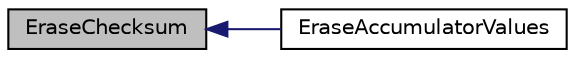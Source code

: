 digraph "EraseChecksum"
{
  edge [fontname="Helvetica",fontsize="10",labelfontname="Helvetica",labelfontsize="10"];
  node [fontname="Helvetica",fontsize="10",shape=record];
  rankdir="LR";
  Node53 [label="EraseChecksum",height=0.2,width=0.4,color="black", fillcolor="grey75", style="filled", fontcolor="black"];
  Node53 -> Node54 [dir="back",color="midnightblue",fontsize="10",style="solid",fontname="Helvetica"];
  Node54 [label="EraseAccumulatorValues",height=0.2,width=0.4,color="black", fillcolor="white", style="filled",URL="$accumulators_8h.html#ae9cef465c7a61015a1cd8c951926b812"];
}
